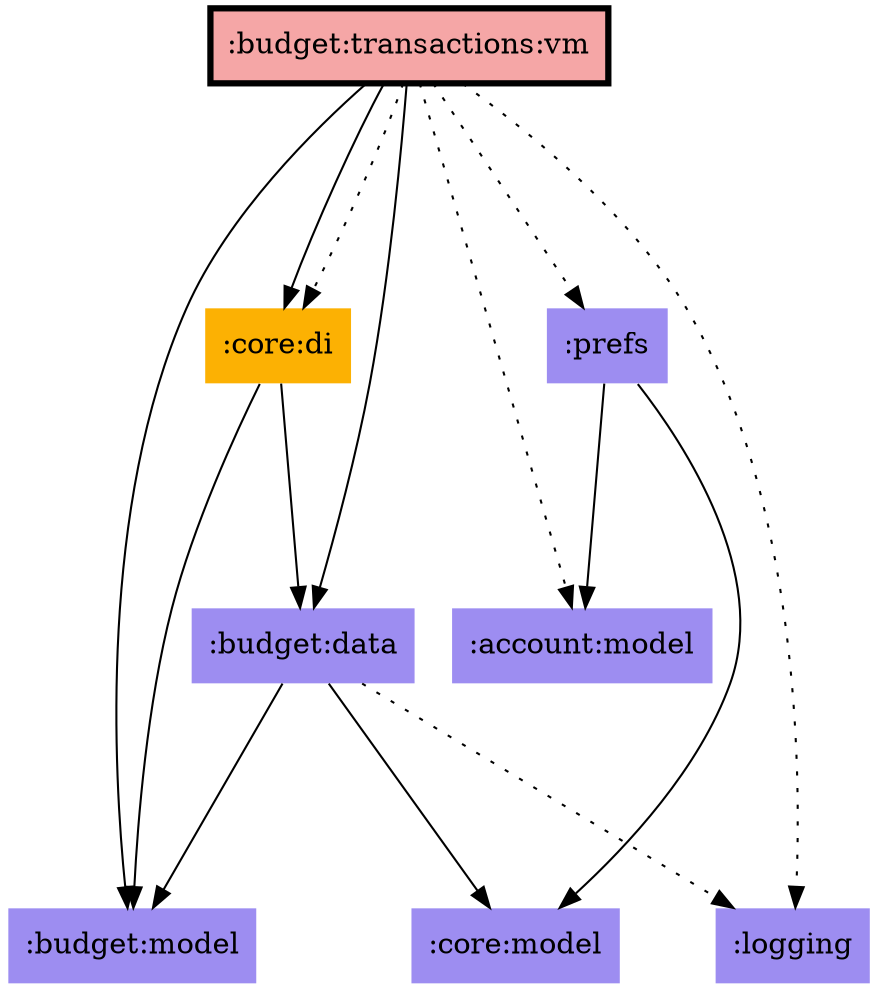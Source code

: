 digraph {
edge ["dir"="forward"]
graph ["dpi"="100","fontsize"="30","ranksep"="1.5","rankdir"="TB"]
node ["style"="filled"]
":account:model" ["fillcolor"="#9D8DF1","shape"="none"]
":budget:data" ["fillcolor"="#9D8DF1","shape"="none"]
":budget:model" ["fillcolor"="#9D8DF1","shape"="none"]
":budget:transactions:vm" ["fillcolor"="#F5A6A6","color"="black","penwidth"="3","shape"="box"]
":core:di" ["fillcolor"="#FCB103","shape"="none"]
":core:model" ["fillcolor"="#9D8DF1","shape"="none"]
":logging" ["fillcolor"="#9D8DF1","shape"="none"]
":prefs" ["fillcolor"="#9D8DF1","shape"="none"]
":budget:data" -> ":budget:model"
":budget:data" -> ":core:model"
":budget:data" -> ":logging" ["style"="dotted"]
":budget:transactions:vm" -> ":account:model" ["style"="dotted"]
":budget:transactions:vm" -> ":budget:data"
":budget:transactions:vm" -> ":budget:model"
":budget:transactions:vm" -> ":core:di"
":budget:transactions:vm" -> ":core:di" ["style"="dotted"]
":budget:transactions:vm" -> ":logging" ["style"="dotted"]
":budget:transactions:vm" -> ":prefs" ["style"="dotted"]
":core:di" -> ":budget:data"
":core:di" -> ":budget:model"
":prefs" -> ":account:model"
":prefs" -> ":core:model"
}
